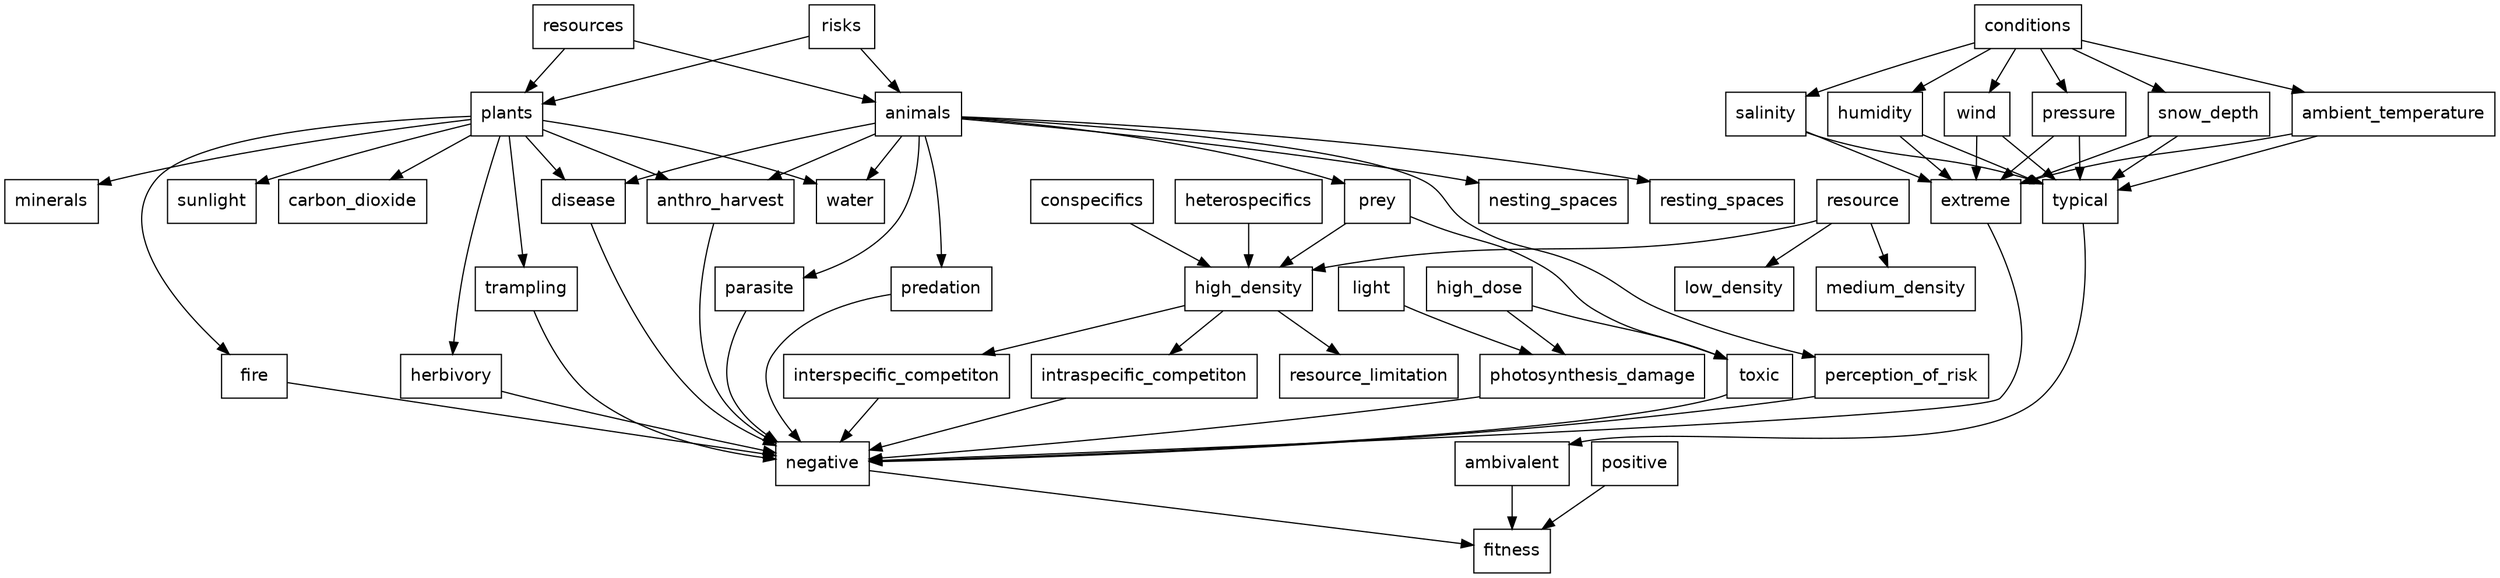 digraph resources_risks_conditions {

  graph [fontsize = 12]

	node [shape = box, fontname = Helvetica]

		{rank=same
    resources
    risks
    conditions
		}

		{rank=same
    animals
    plants
		}

    resources -> plants -> {sunlight carbon_dioxide water minerals}
    resources -> animals -> {prey water nesting_spaces resting_spaces}

    risks -> plants -> {herbivory trampling anthro_harvest fire disease}
    risks -> animals -> {predation perception_of_risk parasite disease anthro_harvest}

    conditions -> {ambient_temperature salinity humidity wind pressure snow_depth} -> {extreme typical}

    {prey high_dose} -> toxic
    {light high_dose} -> photosynthesis_damage

    {prey conspecifics heterospecifics} -> high_density -> {intraspecific_competiton resource_limitation interspecific_competiton}

    resource -> {low_density medium_density high_density}

    extreme -> negative
    typical -> ambivalent

    {toxic photosynthesis_damage interspecific_competiton intraspecific_competiton} -> negative
    {herbivory trampling anthro_harvest fire disease parasite perception_of_risk predation} -> negative

    {positive  negative  ambivalent} -> fitness

}

